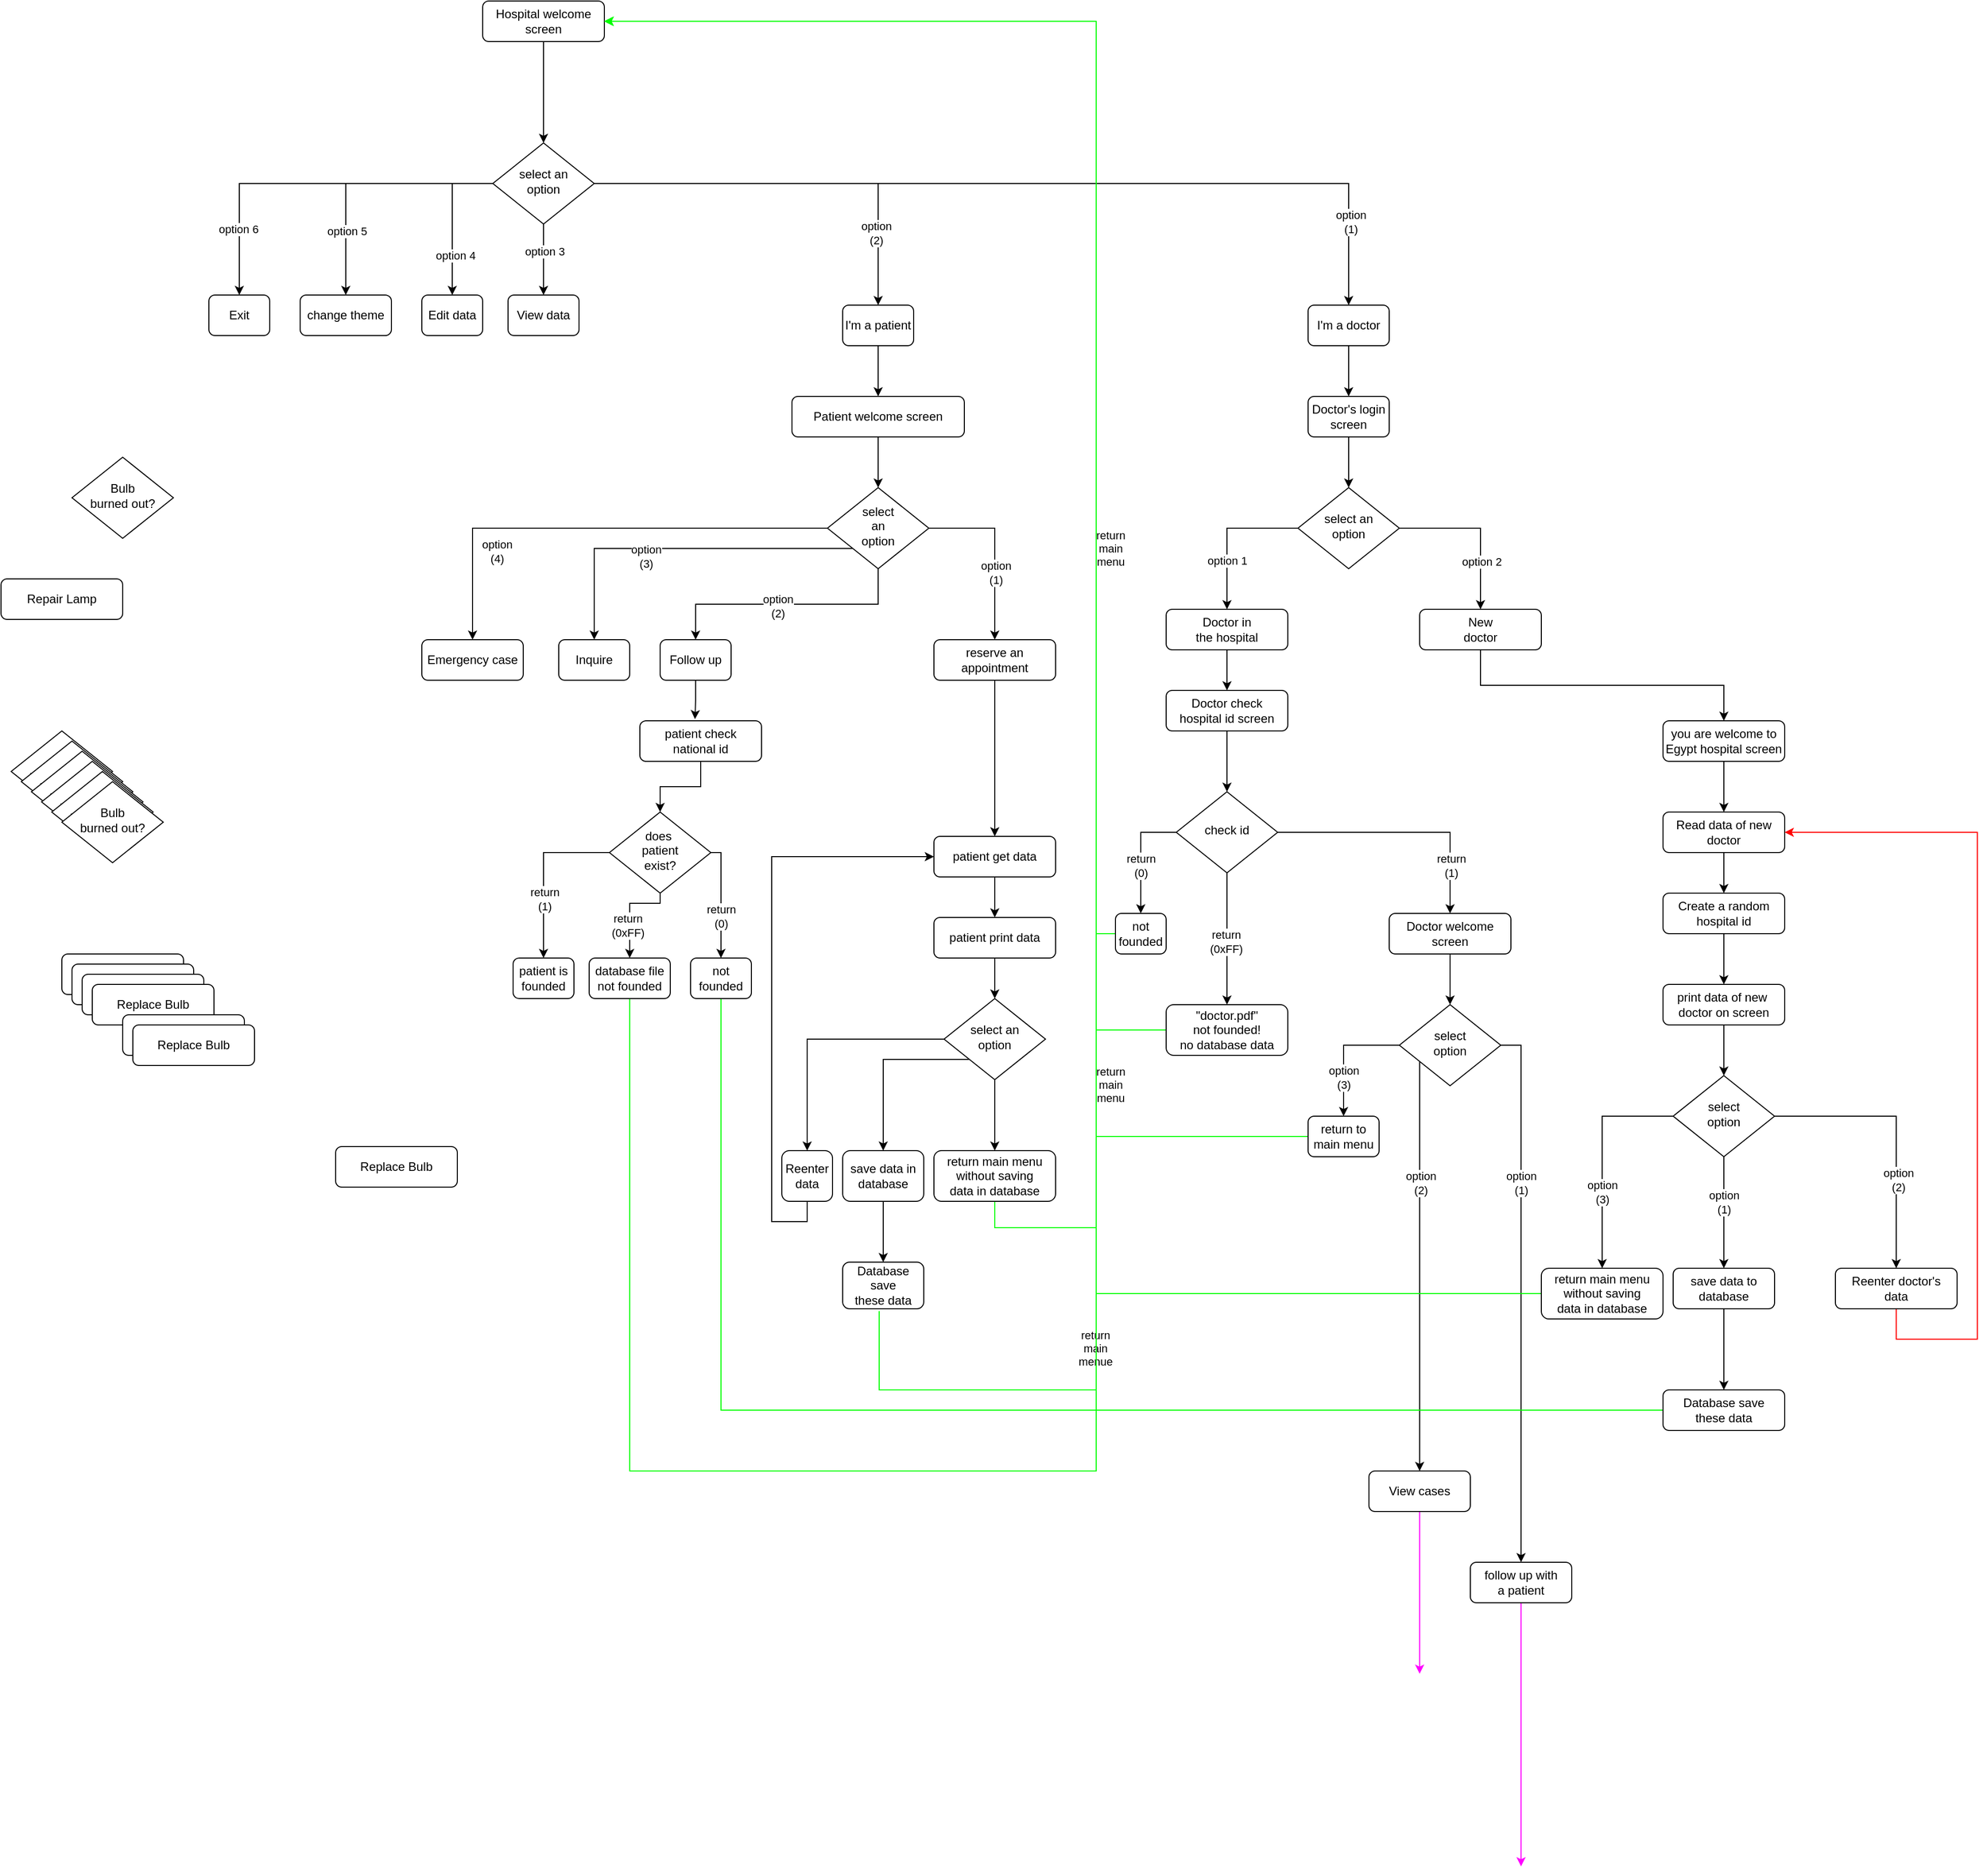 <mxfile version="17.5.0" type="github">
  <diagram id="C5RBs43oDa-KdzZeNtuy" name="Page-1">
    <mxGraphModel dx="599" dy="243" grid="1" gridSize="10" guides="1" tooltips="1" connect="1" arrows="1" fold="1" page="1" pageScale="1" pageWidth="3300" pageHeight="4681" math="0" shadow="0">
      <root>
        <mxCell id="WIyWlLk6GJQsqaUBKTNV-0" />
        <mxCell id="WIyWlLk6GJQsqaUBKTNV-1" parent="WIyWlLk6GJQsqaUBKTNV-0" />
        <mxCell id="5x_PXLmR1SFnj3-6MH_V-0" value="" style="edgeStyle=orthogonalEdgeStyle;rounded=0;orthogonalLoop=1;jettySize=auto;html=1;" parent="WIyWlLk6GJQsqaUBKTNV-1" source="WIyWlLk6GJQsqaUBKTNV-3" target="WIyWlLk6GJQsqaUBKTNV-6" edge="1">
          <mxGeometry relative="1" as="geometry" />
        </mxCell>
        <mxCell id="WIyWlLk6GJQsqaUBKTNV-3" value="Hospital welcome screen" style="rounded=1;whiteSpace=wrap;html=1;fontSize=12;glass=0;strokeWidth=1;shadow=0;" parent="WIyWlLk6GJQsqaUBKTNV-1" vertex="1">
          <mxGeometry x="1475" y="290" width="120" height="40" as="geometry" />
        </mxCell>
        <mxCell id="5x_PXLmR1SFnj3-6MH_V-7" style="edgeStyle=orthogonalEdgeStyle;rounded=0;orthogonalLoop=1;jettySize=auto;html=1;entryX=0.5;entryY=0;entryDx=0;entryDy=0;" parent="WIyWlLk6GJQsqaUBKTNV-1" source="WIyWlLk6GJQsqaUBKTNV-6" target="WIyWlLk6GJQsqaUBKTNV-7" edge="1">
          <mxGeometry relative="1" as="geometry" />
        </mxCell>
        <mxCell id="5x_PXLmR1SFnj3-6MH_V-14" value="option 6" style="edgeLabel;html=1;align=center;verticalAlign=middle;resizable=0;points=[];" parent="5x_PXLmR1SFnj3-6MH_V-7" vertex="1" connectable="0">
          <mxGeometry x="0.636" y="-1" relative="1" as="geometry">
            <mxPoint as="offset" />
          </mxGeometry>
        </mxCell>
        <mxCell id="5x_PXLmR1SFnj3-6MH_V-8" style="edgeStyle=orthogonalEdgeStyle;rounded=0;orthogonalLoop=1;jettySize=auto;html=1;entryX=0.5;entryY=0;entryDx=0;entryDy=0;" parent="WIyWlLk6GJQsqaUBKTNV-1" source="WIyWlLk6GJQsqaUBKTNV-6" target="5x_PXLmR1SFnj3-6MH_V-4" edge="1">
          <mxGeometry relative="1" as="geometry" />
        </mxCell>
        <mxCell id="5x_PXLmR1SFnj3-6MH_V-15" value="option 5" style="edgeLabel;html=1;align=center;verticalAlign=middle;resizable=0;points=[];" parent="5x_PXLmR1SFnj3-6MH_V-8" vertex="1" connectable="0">
          <mxGeometry x="0.507" y="1" relative="1" as="geometry">
            <mxPoint as="offset" />
          </mxGeometry>
        </mxCell>
        <mxCell id="5x_PXLmR1SFnj3-6MH_V-9" style="edgeStyle=orthogonalEdgeStyle;rounded=0;orthogonalLoop=1;jettySize=auto;html=1;entryX=0.5;entryY=0;entryDx=0;entryDy=0;" parent="WIyWlLk6GJQsqaUBKTNV-1" source="WIyWlLk6GJQsqaUBKTNV-6" target="5x_PXLmR1SFnj3-6MH_V-3" edge="1">
          <mxGeometry relative="1" as="geometry" />
        </mxCell>
        <mxCell id="5x_PXLmR1SFnj3-6MH_V-16" value="option 4" style="edgeLabel;html=1;align=center;verticalAlign=middle;resizable=0;points=[];" parent="5x_PXLmR1SFnj3-6MH_V-9" vertex="1" connectable="0">
          <mxGeometry x="0.238" y="2" relative="1" as="geometry">
            <mxPoint x="1" y="18" as="offset" />
          </mxGeometry>
        </mxCell>
        <mxCell id="5x_PXLmR1SFnj3-6MH_V-10" style="edgeStyle=orthogonalEdgeStyle;rounded=0;orthogonalLoop=1;jettySize=auto;html=1;exitX=0.5;exitY=1;exitDx=0;exitDy=0;entryX=0.5;entryY=0;entryDx=0;entryDy=0;" parent="WIyWlLk6GJQsqaUBKTNV-1" source="WIyWlLk6GJQsqaUBKTNV-6" target="5x_PXLmR1SFnj3-6MH_V-2" edge="1">
          <mxGeometry relative="1" as="geometry" />
        </mxCell>
        <mxCell id="5x_PXLmR1SFnj3-6MH_V-17" value="option 3" style="edgeLabel;html=1;align=center;verticalAlign=middle;resizable=0;points=[];" parent="5x_PXLmR1SFnj3-6MH_V-10" vertex="1" connectable="0">
          <mxGeometry x="-0.25" y="1" relative="1" as="geometry">
            <mxPoint as="offset" />
          </mxGeometry>
        </mxCell>
        <mxCell id="5x_PXLmR1SFnj3-6MH_V-12" style="edgeStyle=orthogonalEdgeStyle;rounded=0;orthogonalLoop=1;jettySize=auto;html=1;entryX=0.5;entryY=0;entryDx=0;entryDy=0;" parent="WIyWlLk6GJQsqaUBKTNV-1" source="WIyWlLk6GJQsqaUBKTNV-6" target="5x_PXLmR1SFnj3-6MH_V-5" edge="1">
          <mxGeometry relative="1" as="geometry" />
        </mxCell>
        <mxCell id="eSINr0gxQ6lownB0gtz3-138" value="option&lt;br&gt;(1)" style="edgeLabel;html=1;align=center;verticalAlign=middle;resizable=0;points=[];" parent="5x_PXLmR1SFnj3-6MH_V-12" vertex="1" connectable="0">
          <mxGeometry x="0.813" y="2" relative="1" as="geometry">
            <mxPoint y="-1" as="offset" />
          </mxGeometry>
        </mxCell>
        <mxCell id="eSINr0gxQ6lownB0gtz3-144" style="edgeStyle=orthogonalEdgeStyle;rounded=0;orthogonalLoop=1;jettySize=auto;html=1;entryX=0.5;entryY=0;entryDx=0;entryDy=0;strokeColor=#000000;" parent="WIyWlLk6GJQsqaUBKTNV-1" source="WIyWlLk6GJQsqaUBKTNV-6" target="5x_PXLmR1SFnj3-6MH_V-1" edge="1">
          <mxGeometry relative="1" as="geometry" />
        </mxCell>
        <mxCell id="eSINr0gxQ6lownB0gtz3-145" value="option&lt;br&gt;(2)" style="edgeLabel;html=1;align=center;verticalAlign=middle;resizable=0;points=[];" parent="eSINr0gxQ6lownB0gtz3-144" vertex="1" connectable="0">
          <mxGeometry x="0.644" y="-2" relative="1" as="geometry">
            <mxPoint as="offset" />
          </mxGeometry>
        </mxCell>
        <mxCell id="WIyWlLk6GJQsqaUBKTNV-6" value="select an&lt;br&gt;option" style="rhombus;whiteSpace=wrap;html=1;shadow=0;fontFamily=Helvetica;fontSize=12;align=center;strokeWidth=1;spacing=6;spacingTop=-4;" parent="WIyWlLk6GJQsqaUBKTNV-1" vertex="1">
          <mxGeometry x="1485" y="430" width="100" height="80" as="geometry" />
        </mxCell>
        <mxCell id="WIyWlLk6GJQsqaUBKTNV-7" value="Exit" style="rounded=1;whiteSpace=wrap;html=1;fontSize=12;glass=0;strokeWidth=1;shadow=0;" parent="WIyWlLk6GJQsqaUBKTNV-1" vertex="1">
          <mxGeometry x="1205" y="580" width="60" height="40" as="geometry" />
        </mxCell>
        <mxCell id="WIyWlLk6GJQsqaUBKTNV-10" value="Bulb&lt;br&gt;burned out?" style="rhombus;whiteSpace=wrap;html=1;shadow=0;fontFamily=Helvetica;fontSize=12;align=center;strokeWidth=1;spacing=6;spacingTop=-4;" parent="WIyWlLk6GJQsqaUBKTNV-1" vertex="1">
          <mxGeometry x="1070" y="740" width="100" height="80" as="geometry" />
        </mxCell>
        <mxCell id="WIyWlLk6GJQsqaUBKTNV-11" value="Repair Lamp" style="rounded=1;whiteSpace=wrap;html=1;fontSize=12;glass=0;strokeWidth=1;shadow=0;" parent="WIyWlLk6GJQsqaUBKTNV-1" vertex="1">
          <mxGeometry x="1000" y="860" width="120" height="40" as="geometry" />
        </mxCell>
        <mxCell id="WIyWlLk6GJQsqaUBKTNV-12" value="Replace Bulb" style="rounded=1;whiteSpace=wrap;html=1;fontSize=12;glass=0;strokeWidth=1;shadow=0;" parent="WIyWlLk6GJQsqaUBKTNV-1" vertex="1">
          <mxGeometry x="1060" y="1230" width="120" height="40" as="geometry" />
        </mxCell>
        <mxCell id="eSINr0gxQ6lownB0gtz3-148" style="edgeStyle=orthogonalEdgeStyle;rounded=0;orthogonalLoop=1;jettySize=auto;html=1;entryX=0.5;entryY=0;entryDx=0;entryDy=0;strokeColor=#000000;" parent="WIyWlLk6GJQsqaUBKTNV-1" source="5x_PXLmR1SFnj3-6MH_V-1" target="5x_PXLmR1SFnj3-6MH_V-45" edge="1">
          <mxGeometry relative="1" as="geometry" />
        </mxCell>
        <mxCell id="5x_PXLmR1SFnj3-6MH_V-1" value="I&#39;m a patient" style="rounded=1;whiteSpace=wrap;html=1;fontSize=12;glass=0;strokeWidth=1;shadow=0;" parent="WIyWlLk6GJQsqaUBKTNV-1" vertex="1">
          <mxGeometry x="1830" y="590" width="70" height="40" as="geometry" />
        </mxCell>
        <mxCell id="5x_PXLmR1SFnj3-6MH_V-2" value="View data" style="rounded=1;whiteSpace=wrap;html=1;fontSize=12;glass=0;strokeWidth=1;shadow=0;" parent="WIyWlLk6GJQsqaUBKTNV-1" vertex="1">
          <mxGeometry x="1500" y="580" width="70" height="40" as="geometry" />
        </mxCell>
        <mxCell id="5x_PXLmR1SFnj3-6MH_V-3" value="Edit data" style="rounded=1;whiteSpace=wrap;html=1;fontSize=12;glass=0;strokeWidth=1;shadow=0;" parent="WIyWlLk6GJQsqaUBKTNV-1" vertex="1">
          <mxGeometry x="1415" y="580" width="60" height="40" as="geometry" />
        </mxCell>
        <mxCell id="5x_PXLmR1SFnj3-6MH_V-4" value="change theme" style="rounded=1;whiteSpace=wrap;html=1;fontSize=12;glass=0;strokeWidth=1;shadow=0;" parent="WIyWlLk6GJQsqaUBKTNV-1" vertex="1">
          <mxGeometry x="1295" y="580" width="90" height="40" as="geometry" />
        </mxCell>
        <mxCell id="5x_PXLmR1SFnj3-6MH_V-26" value="" style="edgeStyle=orthogonalEdgeStyle;rounded=0;orthogonalLoop=1;jettySize=auto;html=1;" parent="WIyWlLk6GJQsqaUBKTNV-1" source="5x_PXLmR1SFnj3-6MH_V-5" target="5x_PXLmR1SFnj3-6MH_V-25" edge="1">
          <mxGeometry relative="1" as="geometry" />
        </mxCell>
        <mxCell id="5x_PXLmR1SFnj3-6MH_V-5" value="I&#39;m a doctor" style="rounded=1;whiteSpace=wrap;html=1;fontSize=12;glass=0;strokeWidth=1;shadow=0;" parent="WIyWlLk6GJQsqaUBKTNV-1" vertex="1">
          <mxGeometry x="2289" y="590" width="80" height="40" as="geometry" />
        </mxCell>
        <mxCell id="eSINr0gxQ6lownB0gtz3-160" style="edgeStyle=orthogonalEdgeStyle;rounded=0;orthogonalLoop=1;jettySize=auto;html=1;entryX=0.5;entryY=0;entryDx=0;entryDy=0;strokeColor=#000000;" parent="WIyWlLk6GJQsqaUBKTNV-1" source="5x_PXLmR1SFnj3-6MH_V-22" target="5x_PXLmR1SFnj3-6MH_V-81" edge="1">
          <mxGeometry relative="1" as="geometry" />
        </mxCell>
        <mxCell id="5x_PXLmR1SFnj3-6MH_V-22" value="patient print data" style="rounded=1;whiteSpace=wrap;html=1;fontSize=12;glass=0;strokeWidth=1;shadow=0;" parent="WIyWlLk6GJQsqaUBKTNV-1" vertex="1">
          <mxGeometry x="1920" y="1194" width="120" height="40" as="geometry" />
        </mxCell>
        <mxCell id="5x_PXLmR1SFnj3-6MH_V-38" value="" style="edgeStyle=orthogonalEdgeStyle;rounded=0;orthogonalLoop=1;jettySize=auto;html=1;" parent="WIyWlLk6GJQsqaUBKTNV-1" source="5x_PXLmR1SFnj3-6MH_V-23" target="5x_PXLmR1SFnj3-6MH_V-37" edge="1">
          <mxGeometry relative="1" as="geometry" />
        </mxCell>
        <mxCell id="5x_PXLmR1SFnj3-6MH_V-23" value="Doctor in&lt;br&gt;the hospital" style="rounded=1;whiteSpace=wrap;html=1;fontSize=12;glass=0;strokeWidth=1;shadow=0;" parent="WIyWlLk6GJQsqaUBKTNV-1" vertex="1">
          <mxGeometry x="2149" y="890" width="120" height="40" as="geometry" />
        </mxCell>
        <mxCell id="eSINr0gxQ6lownB0gtz3-1" style="edgeStyle=orthogonalEdgeStyle;rounded=0;orthogonalLoop=1;jettySize=auto;html=1;strokeColor=#000000;exitX=0.5;exitY=1;exitDx=0;exitDy=0;" parent="WIyWlLk6GJQsqaUBKTNV-1" source="5x_PXLmR1SFnj3-6MH_V-24" target="5x_PXLmR1SFnj3-6MH_V-47" edge="1">
          <mxGeometry relative="1" as="geometry" />
        </mxCell>
        <mxCell id="5x_PXLmR1SFnj3-6MH_V-24" value="New&lt;br&gt;doctor" style="rounded=1;whiteSpace=wrap;html=1;fontSize=12;glass=0;strokeWidth=1;shadow=0;" parent="WIyWlLk6GJQsqaUBKTNV-1" vertex="1">
          <mxGeometry x="2399" y="890" width="120" height="40" as="geometry" />
        </mxCell>
        <mxCell id="5x_PXLmR1SFnj3-6MH_V-32" style="edgeStyle=orthogonalEdgeStyle;rounded=0;orthogonalLoop=1;jettySize=auto;html=1;entryX=0.5;entryY=0;entryDx=0;entryDy=0;" parent="WIyWlLk6GJQsqaUBKTNV-1" source="5x_PXLmR1SFnj3-6MH_V-25" target="5x_PXLmR1SFnj3-6MH_V-27" edge="1">
          <mxGeometry relative="1" as="geometry" />
        </mxCell>
        <mxCell id="5x_PXLmR1SFnj3-6MH_V-25" value="Doctor&#39;s login&lt;br&gt;screen" style="rounded=1;whiteSpace=wrap;html=1;fontSize=12;glass=0;strokeWidth=1;shadow=0;" parent="WIyWlLk6GJQsqaUBKTNV-1" vertex="1">
          <mxGeometry x="2289" y="680" width="80" height="40" as="geometry" />
        </mxCell>
        <mxCell id="5x_PXLmR1SFnj3-6MH_V-33" style="edgeStyle=orthogonalEdgeStyle;rounded=0;orthogonalLoop=1;jettySize=auto;html=1;entryX=0.5;entryY=0;entryDx=0;entryDy=0;" parent="WIyWlLk6GJQsqaUBKTNV-1" source="5x_PXLmR1SFnj3-6MH_V-27" target="5x_PXLmR1SFnj3-6MH_V-24" edge="1">
          <mxGeometry relative="1" as="geometry">
            <mxPoint x="2399" y="890" as="targetPoint" />
          </mxGeometry>
        </mxCell>
        <mxCell id="5x_PXLmR1SFnj3-6MH_V-36" value="option 2" style="edgeLabel;html=1;align=center;verticalAlign=middle;resizable=0;points=[];" parent="5x_PXLmR1SFnj3-6MH_V-33" vertex="1" connectable="0">
          <mxGeometry x="0.15" y="1" relative="1" as="geometry">
            <mxPoint y="21" as="offset" />
          </mxGeometry>
        </mxCell>
        <mxCell id="5x_PXLmR1SFnj3-6MH_V-34" style="edgeStyle=orthogonalEdgeStyle;rounded=0;orthogonalLoop=1;jettySize=auto;html=1;entryX=0.5;entryY=0;entryDx=0;entryDy=0;" parent="WIyWlLk6GJQsqaUBKTNV-1" source="5x_PXLmR1SFnj3-6MH_V-27" target="5x_PXLmR1SFnj3-6MH_V-23" edge="1">
          <mxGeometry relative="1" as="geometry" />
        </mxCell>
        <mxCell id="5x_PXLmR1SFnj3-6MH_V-35" value="option 1" style="edgeLabel;html=1;align=center;verticalAlign=middle;resizable=0;points=[];" parent="5x_PXLmR1SFnj3-6MH_V-34" vertex="1" connectable="0">
          <mxGeometry x="0.2" relative="1" as="geometry">
            <mxPoint y="12" as="offset" />
          </mxGeometry>
        </mxCell>
        <mxCell id="5x_PXLmR1SFnj3-6MH_V-27" value="select an&lt;br&gt;option" style="rhombus;whiteSpace=wrap;html=1;shadow=0;fontFamily=Helvetica;fontSize=12;align=center;strokeWidth=1;spacing=6;spacingTop=-4;" parent="WIyWlLk6GJQsqaUBKTNV-1" vertex="1">
          <mxGeometry x="2279" y="770" width="100" height="80" as="geometry" />
        </mxCell>
        <mxCell id="5x_PXLmR1SFnj3-6MH_V-53" value="" style="edgeStyle=orthogonalEdgeStyle;rounded=0;orthogonalLoop=1;jettySize=auto;html=1;" parent="WIyWlLk6GJQsqaUBKTNV-1" source="5x_PXLmR1SFnj3-6MH_V-37" target="5x_PXLmR1SFnj3-6MH_V-39" edge="1">
          <mxGeometry relative="1" as="geometry" />
        </mxCell>
        <mxCell id="5x_PXLmR1SFnj3-6MH_V-37" value="Doctor check&lt;br&gt;hospital id screen" style="rounded=1;whiteSpace=wrap;html=1;fontSize=12;glass=0;strokeWidth=1;shadow=0;" parent="WIyWlLk6GJQsqaUBKTNV-1" vertex="1">
          <mxGeometry x="2149" y="970" width="120" height="40" as="geometry" />
        </mxCell>
        <mxCell id="5x_PXLmR1SFnj3-6MH_V-54" style="edgeStyle=orthogonalEdgeStyle;rounded=0;orthogonalLoop=1;jettySize=auto;html=1;entryX=0.5;entryY=0;entryDx=0;entryDy=0;" parent="WIyWlLk6GJQsqaUBKTNV-1" source="5x_PXLmR1SFnj3-6MH_V-39" target="5x_PXLmR1SFnj3-6MH_V-50" edge="1">
          <mxGeometry relative="1" as="geometry" />
        </mxCell>
        <mxCell id="5x_PXLmR1SFnj3-6MH_V-61" value="return&lt;br&gt;(0)" style="edgeLabel;html=1;align=center;verticalAlign=middle;resizable=0;points=[];" parent="5x_PXLmR1SFnj3-6MH_V-54" vertex="1" connectable="0">
          <mxGeometry x="0.106" relative="1" as="geometry">
            <mxPoint y="4" as="offset" />
          </mxGeometry>
        </mxCell>
        <mxCell id="5x_PXLmR1SFnj3-6MH_V-77" style="edgeStyle=orthogonalEdgeStyle;rounded=0;orthogonalLoop=1;jettySize=auto;html=1;entryX=0.5;entryY=0;entryDx=0;entryDy=0;strokeColor=#000000;fillColor=#FF0000;" parent="WIyWlLk6GJQsqaUBKTNV-1" source="5x_PXLmR1SFnj3-6MH_V-39" target="5x_PXLmR1SFnj3-6MH_V-52" edge="1">
          <mxGeometry relative="1" as="geometry" />
        </mxCell>
        <mxCell id="5x_PXLmR1SFnj3-6MH_V-78" value="return&lt;br&gt;(0xFF)" style="edgeLabel;html=1;align=center;verticalAlign=middle;resizable=0;points=[];" parent="5x_PXLmR1SFnj3-6MH_V-77" vertex="1" connectable="0">
          <mxGeometry x="0.333" y="-1" relative="1" as="geometry">
            <mxPoint y="-19" as="offset" />
          </mxGeometry>
        </mxCell>
        <mxCell id="5x_PXLmR1SFnj3-6MH_V-79" style="edgeStyle=orthogonalEdgeStyle;rounded=0;orthogonalLoop=1;jettySize=auto;html=1;entryX=0.5;entryY=0;entryDx=0;entryDy=0;strokeColor=#000000;fillColor=#FF0000;" parent="WIyWlLk6GJQsqaUBKTNV-1" source="5x_PXLmR1SFnj3-6MH_V-39" target="5x_PXLmR1SFnj3-6MH_V-49" edge="1">
          <mxGeometry relative="1" as="geometry" />
        </mxCell>
        <mxCell id="eSINr0gxQ6lownB0gtz3-137" value="return&lt;br&gt;(1)" style="edgeLabel;html=1;align=center;verticalAlign=middle;resizable=0;points=[];" parent="5x_PXLmR1SFnj3-6MH_V-79" vertex="1" connectable="0">
          <mxGeometry x="0.565" y="1" relative="1" as="geometry">
            <mxPoint y="7" as="offset" />
          </mxGeometry>
        </mxCell>
        <mxCell id="5x_PXLmR1SFnj3-6MH_V-39" value="check id" style="rhombus;whiteSpace=wrap;html=1;shadow=0;fontFamily=Helvetica;fontSize=12;align=center;strokeWidth=1;spacing=6;spacingTop=-4;" parent="WIyWlLk6GJQsqaUBKTNV-1" vertex="1">
          <mxGeometry x="2159" y="1070" width="100" height="80" as="geometry" />
        </mxCell>
        <mxCell id="eSINr0gxQ6lownB0gtz3-159" style="edgeStyle=orthogonalEdgeStyle;rounded=0;orthogonalLoop=1;jettySize=auto;html=1;entryX=0.5;entryY=0;entryDx=0;entryDy=0;strokeColor=#000000;" parent="WIyWlLk6GJQsqaUBKTNV-1" source="5x_PXLmR1SFnj3-6MH_V-40" target="5x_PXLmR1SFnj3-6MH_V-22" edge="1">
          <mxGeometry relative="1" as="geometry" />
        </mxCell>
        <mxCell id="5x_PXLmR1SFnj3-6MH_V-40" value="patient get data" style="rounded=1;whiteSpace=wrap;html=1;fontSize=12;glass=0;strokeWidth=1;shadow=0;" parent="WIyWlLk6GJQsqaUBKTNV-1" vertex="1">
          <mxGeometry x="1920" y="1114" width="120" height="40" as="geometry" />
        </mxCell>
        <mxCell id="5x_PXLmR1SFnj3-6MH_V-41" value="Emergency case" style="rounded=1;whiteSpace=wrap;html=1;fontSize=12;glass=0;strokeWidth=1;shadow=0;" parent="WIyWlLk6GJQsqaUBKTNV-1" vertex="1">
          <mxGeometry x="1415" y="920" width="100" height="40" as="geometry" />
        </mxCell>
        <mxCell id="5x_PXLmR1SFnj3-6MH_V-42" value="Inquire" style="rounded=1;whiteSpace=wrap;html=1;fontSize=12;glass=0;strokeWidth=1;shadow=0;" parent="WIyWlLk6GJQsqaUBKTNV-1" vertex="1">
          <mxGeometry x="1550" y="920" width="70" height="40" as="geometry" />
        </mxCell>
        <mxCell id="Wwqe-B2taGEuwaF86hEX-6" style="edgeStyle=orthogonalEdgeStyle;rounded=0;orthogonalLoop=1;jettySize=auto;html=1;entryX=0.453;entryY=-0.04;entryDx=0;entryDy=0;entryPerimeter=0;strokeColor=#000000;" edge="1" parent="WIyWlLk6GJQsqaUBKTNV-1" source="5x_PXLmR1SFnj3-6MH_V-43" target="eSINr0gxQ6lownB0gtz3-171">
          <mxGeometry relative="1" as="geometry" />
        </mxCell>
        <mxCell id="5x_PXLmR1SFnj3-6MH_V-43" value="Follow up" style="rounded=1;whiteSpace=wrap;html=1;fontSize=12;glass=0;strokeWidth=1;shadow=0;" parent="WIyWlLk6GJQsqaUBKTNV-1" vertex="1">
          <mxGeometry x="1650" y="920" width="70" height="40" as="geometry" />
        </mxCell>
        <mxCell id="eSINr0gxQ6lownB0gtz3-158" style="edgeStyle=orthogonalEdgeStyle;rounded=0;orthogonalLoop=1;jettySize=auto;html=1;entryX=0.5;entryY=0;entryDx=0;entryDy=0;strokeColor=#000000;" parent="WIyWlLk6GJQsqaUBKTNV-1" source="5x_PXLmR1SFnj3-6MH_V-44" target="5x_PXLmR1SFnj3-6MH_V-40" edge="1">
          <mxGeometry relative="1" as="geometry" />
        </mxCell>
        <mxCell id="5x_PXLmR1SFnj3-6MH_V-44" value="reserve an appointment" style="rounded=1;whiteSpace=wrap;html=1;fontSize=12;glass=0;strokeWidth=1;shadow=0;" parent="WIyWlLk6GJQsqaUBKTNV-1" vertex="1">
          <mxGeometry x="1920" y="920" width="120" height="40" as="geometry" />
        </mxCell>
        <mxCell id="eSINr0gxQ6lownB0gtz3-149" style="edgeStyle=orthogonalEdgeStyle;rounded=0;orthogonalLoop=1;jettySize=auto;html=1;entryX=0.5;entryY=0;entryDx=0;entryDy=0;strokeColor=#000000;" parent="WIyWlLk6GJQsqaUBKTNV-1" source="5x_PXLmR1SFnj3-6MH_V-45" target="5x_PXLmR1SFnj3-6MH_V-82" edge="1">
          <mxGeometry relative="1" as="geometry" />
        </mxCell>
        <mxCell id="5x_PXLmR1SFnj3-6MH_V-45" value="Patient welcome screen" style="rounded=1;whiteSpace=wrap;html=1;fontSize=12;glass=0;strokeWidth=1;shadow=0;" parent="WIyWlLk6GJQsqaUBKTNV-1" vertex="1">
          <mxGeometry x="1780" y="680" width="170" height="40" as="geometry" />
        </mxCell>
        <mxCell id="eSINr0gxQ6lownB0gtz3-9" style="edgeStyle=orthogonalEdgeStyle;rounded=0;orthogonalLoop=1;jettySize=auto;html=1;entryX=0.5;entryY=0;entryDx=0;entryDy=0;strokeColor=#000000;" parent="WIyWlLk6GJQsqaUBKTNV-1" source="5x_PXLmR1SFnj3-6MH_V-46" target="eSINr0gxQ6lownB0gtz3-6" edge="1">
          <mxGeometry relative="1" as="geometry" />
        </mxCell>
        <mxCell id="5x_PXLmR1SFnj3-6MH_V-46" value="Read data of new&lt;br&gt;doctor" style="rounded=1;whiteSpace=wrap;html=1;fontSize=12;glass=0;strokeWidth=1;shadow=0;" parent="WIyWlLk6GJQsqaUBKTNV-1" vertex="1">
          <mxGeometry x="2639" y="1090" width="120" height="40" as="geometry" />
        </mxCell>
        <mxCell id="eSINr0gxQ6lownB0gtz3-8" style="edgeStyle=orthogonalEdgeStyle;rounded=0;orthogonalLoop=1;jettySize=auto;html=1;entryX=0.5;entryY=0;entryDx=0;entryDy=0;strokeColor=#000000;" parent="WIyWlLk6GJQsqaUBKTNV-1" source="5x_PXLmR1SFnj3-6MH_V-47" target="5x_PXLmR1SFnj3-6MH_V-46" edge="1">
          <mxGeometry relative="1" as="geometry" />
        </mxCell>
        <mxCell id="5x_PXLmR1SFnj3-6MH_V-47" value="you are welcome to&lt;br&gt;Egypt hospital screen" style="rounded=1;whiteSpace=wrap;html=1;fontSize=12;glass=0;strokeWidth=1;shadow=0;" parent="WIyWlLk6GJQsqaUBKTNV-1" vertex="1">
          <mxGeometry x="2639" y="1000" width="120" height="40" as="geometry" />
        </mxCell>
        <mxCell id="eSINr0gxQ6lownB0gtz3-35" style="edgeStyle=orthogonalEdgeStyle;rounded=0;orthogonalLoop=1;jettySize=auto;html=1;strokeColor=#FF00FF;" parent="WIyWlLk6GJQsqaUBKTNV-1" source="5x_PXLmR1SFnj3-6MH_V-48" edge="1">
          <mxGeometry relative="1" as="geometry">
            <mxPoint x="2399" y="1940" as="targetPoint" />
          </mxGeometry>
        </mxCell>
        <mxCell id="5x_PXLmR1SFnj3-6MH_V-48" value="View cases" style="rounded=1;whiteSpace=wrap;html=1;fontSize=12;glass=0;strokeWidth=1;shadow=0;" parent="WIyWlLk6GJQsqaUBKTNV-1" vertex="1">
          <mxGeometry x="2349" y="1740" width="100" height="40" as="geometry" />
        </mxCell>
        <mxCell id="5x_PXLmR1SFnj3-6MH_V-84" style="edgeStyle=orthogonalEdgeStyle;rounded=0;orthogonalLoop=1;jettySize=auto;html=1;entryX=0.5;entryY=0;entryDx=0;entryDy=0;strokeColor=#000000;fillColor=#FF0000;" parent="WIyWlLk6GJQsqaUBKTNV-1" source="5x_PXLmR1SFnj3-6MH_V-49" target="5x_PXLmR1SFnj3-6MH_V-83" edge="1">
          <mxGeometry relative="1" as="geometry" />
        </mxCell>
        <mxCell id="5x_PXLmR1SFnj3-6MH_V-49" value="Doctor welcome&lt;br&gt;screen" style="rounded=1;whiteSpace=wrap;html=1;fontSize=12;glass=0;strokeWidth=1;shadow=0;" parent="WIyWlLk6GJQsqaUBKTNV-1" vertex="1">
          <mxGeometry x="2369" y="1190" width="120" height="40" as="geometry" />
        </mxCell>
        <mxCell id="eSINr0gxQ6lownB0gtz3-139" style="edgeStyle=orthogonalEdgeStyle;rounded=0;orthogonalLoop=1;jettySize=auto;html=1;entryX=1;entryY=0.5;entryDx=0;entryDy=0;strokeColor=#00FF00;" parent="WIyWlLk6GJQsqaUBKTNV-1" source="5x_PXLmR1SFnj3-6MH_V-50" target="WIyWlLk6GJQsqaUBKTNV-3" edge="1">
          <mxGeometry relative="1" as="geometry">
            <Array as="points">
              <mxPoint x="2080" y="1210" />
              <mxPoint x="2080" y="310" />
            </Array>
          </mxGeometry>
        </mxCell>
        <mxCell id="5x_PXLmR1SFnj3-6MH_V-50" value="not&lt;br&gt;founded" style="rounded=1;whiteSpace=wrap;html=1;fontSize=12;glass=0;strokeWidth=1;shadow=0;" parent="WIyWlLk6GJQsqaUBKTNV-1" vertex="1">
          <mxGeometry x="2099" y="1190" width="50" height="40" as="geometry" />
        </mxCell>
        <mxCell id="5x_PXLmR1SFnj3-6MH_V-91" style="edgeStyle=orthogonalEdgeStyle;rounded=0;orthogonalLoop=1;jettySize=auto;html=1;strokeColor=#00FF00;fillColor=#FF0000;entryX=1;entryY=0.5;entryDx=0;entryDy=0;" parent="WIyWlLk6GJQsqaUBKTNV-1" source="5x_PXLmR1SFnj3-6MH_V-51" target="WIyWlLk6GJQsqaUBKTNV-3" edge="1">
          <mxGeometry relative="1" as="geometry">
            <mxPoint x="2079" y="1300" as="targetPoint" />
            <Array as="points">
              <mxPoint x="2080" y="1410" />
              <mxPoint x="2080" y="310" />
            </Array>
          </mxGeometry>
        </mxCell>
        <mxCell id="5x_PXLmR1SFnj3-6MH_V-51" value="return to&lt;br&gt;main menu" style="rounded=1;whiteSpace=wrap;html=1;fontSize=12;glass=0;strokeWidth=1;shadow=0;" parent="WIyWlLk6GJQsqaUBKTNV-1" vertex="1">
          <mxGeometry x="2289" y="1390" width="70" height="40" as="geometry" />
        </mxCell>
        <mxCell id="5x_PXLmR1SFnj3-6MH_V-90" style="edgeStyle=orthogonalEdgeStyle;rounded=0;orthogonalLoop=1;jettySize=auto;html=1;strokeColor=#00FF00;fillColor=#FF0000;entryX=1;entryY=0.5;entryDx=0;entryDy=0;" parent="WIyWlLk6GJQsqaUBKTNV-1" source="5x_PXLmR1SFnj3-6MH_V-52" target="WIyWlLk6GJQsqaUBKTNV-3" edge="1">
          <mxGeometry relative="1" as="geometry">
            <mxPoint x="2079" y="1249.167" as="targetPoint" />
            <Array as="points">
              <mxPoint x="2080" y="1305" />
              <mxPoint x="2080" y="310" />
            </Array>
          </mxGeometry>
        </mxCell>
        <mxCell id="5x_PXLmR1SFnj3-6MH_V-52" value="&quot;doctor.pdf&quot;&lt;br&gt;not founded!&lt;br&gt;no database data" style="rounded=1;whiteSpace=wrap;html=1;fontSize=12;glass=0;strokeWidth=1;shadow=0;" parent="WIyWlLk6GJQsqaUBKTNV-1" vertex="1">
          <mxGeometry x="2149" y="1280" width="120" height="50" as="geometry" />
        </mxCell>
        <mxCell id="5x_PXLmR1SFnj3-6MH_V-80" value="Bulb&lt;br&gt;burned out?" style="rhombus;whiteSpace=wrap;html=1;shadow=0;fontFamily=Helvetica;fontSize=12;align=center;strokeWidth=1;spacing=6;spacingTop=-4;" parent="WIyWlLk6GJQsqaUBKTNV-1" vertex="1">
          <mxGeometry x="1010" y="1010" width="100" height="80" as="geometry" />
        </mxCell>
        <mxCell id="eSINr0gxQ6lownB0gtz3-178" style="edgeStyle=orthogonalEdgeStyle;rounded=0;orthogonalLoop=1;jettySize=auto;html=1;entryX=0.5;entryY=0;entryDx=0;entryDy=0;strokeColor=#000000;" parent="WIyWlLk6GJQsqaUBKTNV-1" source="5x_PXLmR1SFnj3-6MH_V-81" target="eSINr0gxQ6lownB0gtz3-177" edge="1">
          <mxGeometry relative="1" as="geometry" />
        </mxCell>
        <mxCell id="eSINr0gxQ6lownB0gtz3-182" style="edgeStyle=orthogonalEdgeStyle;rounded=0;orthogonalLoop=1;jettySize=auto;html=1;exitX=0;exitY=1;exitDx=0;exitDy=0;entryX=0.5;entryY=0;entryDx=0;entryDy=0;strokeColor=#000000;" parent="WIyWlLk6GJQsqaUBKTNV-1" source="5x_PXLmR1SFnj3-6MH_V-81" target="eSINr0gxQ6lownB0gtz3-174" edge="1">
          <mxGeometry relative="1" as="geometry" />
        </mxCell>
        <mxCell id="eSINr0gxQ6lownB0gtz3-183" style="edgeStyle=orthogonalEdgeStyle;rounded=0;orthogonalLoop=1;jettySize=auto;html=1;exitX=0;exitY=0.5;exitDx=0;exitDy=0;entryX=0.5;entryY=0;entryDx=0;entryDy=0;strokeColor=#000000;" parent="WIyWlLk6GJQsqaUBKTNV-1" source="5x_PXLmR1SFnj3-6MH_V-81" target="eSINr0gxQ6lownB0gtz3-175" edge="1">
          <mxGeometry relative="1" as="geometry" />
        </mxCell>
        <mxCell id="5x_PXLmR1SFnj3-6MH_V-81" value="select an&lt;br&gt;option" style="rhombus;whiteSpace=wrap;html=1;shadow=0;fontFamily=Helvetica;fontSize=12;align=center;strokeWidth=1;spacing=6;spacingTop=-4;" parent="WIyWlLk6GJQsqaUBKTNV-1" vertex="1">
          <mxGeometry x="1930" y="1274" width="100" height="80" as="geometry" />
        </mxCell>
        <mxCell id="eSINr0gxQ6lownB0gtz3-150" style="edgeStyle=orthogonalEdgeStyle;rounded=0;orthogonalLoop=1;jettySize=auto;html=1;strokeColor=#000000;exitX=1;exitY=0.5;exitDx=0;exitDy=0;" parent="WIyWlLk6GJQsqaUBKTNV-1" source="5x_PXLmR1SFnj3-6MH_V-82" target="5x_PXLmR1SFnj3-6MH_V-44" edge="1">
          <mxGeometry relative="1" as="geometry" />
        </mxCell>
        <mxCell id="eSINr0gxQ6lownB0gtz3-151" value="option&lt;br&gt;(1)" style="edgeLabel;html=1;align=center;verticalAlign=middle;resizable=0;points=[];" parent="eSINr0gxQ6lownB0gtz3-150" vertex="1" connectable="0">
          <mxGeometry x="0.226" y="1" relative="1" as="geometry">
            <mxPoint y="1" as="offset" />
          </mxGeometry>
        </mxCell>
        <mxCell id="eSINr0gxQ6lownB0gtz3-154" style="edgeStyle=orthogonalEdgeStyle;rounded=0;orthogonalLoop=1;jettySize=auto;html=1;exitX=0;exitY=1;exitDx=0;exitDy=0;entryX=0.5;entryY=0;entryDx=0;entryDy=0;strokeColor=#000000;" parent="WIyWlLk6GJQsqaUBKTNV-1" source="5x_PXLmR1SFnj3-6MH_V-82" target="5x_PXLmR1SFnj3-6MH_V-42" edge="1">
          <mxGeometry relative="1" as="geometry">
            <Array as="points">
              <mxPoint x="1585" y="830" />
            </Array>
          </mxGeometry>
        </mxCell>
        <mxCell id="eSINr0gxQ6lownB0gtz3-155" value="option&lt;br&gt;(3)" style="edgeLabel;html=1;align=center;verticalAlign=middle;resizable=0;points=[];" parent="eSINr0gxQ6lownB0gtz3-154" vertex="1" connectable="0">
          <mxGeometry x="0.185" y="-2" relative="1" as="geometry">
            <mxPoint y="10" as="offset" />
          </mxGeometry>
        </mxCell>
        <mxCell id="eSINr0gxQ6lownB0gtz3-156" style="edgeStyle=orthogonalEdgeStyle;rounded=0;orthogonalLoop=1;jettySize=auto;html=1;entryX=0.5;entryY=0;entryDx=0;entryDy=0;strokeColor=#000000;" parent="WIyWlLk6GJQsqaUBKTNV-1" source="5x_PXLmR1SFnj3-6MH_V-82" target="5x_PXLmR1SFnj3-6MH_V-41" edge="1">
          <mxGeometry relative="1" as="geometry">
            <Array as="points">
              <mxPoint x="1465" y="810" />
            </Array>
          </mxGeometry>
        </mxCell>
        <mxCell id="eSINr0gxQ6lownB0gtz3-157" value="option&lt;br&gt;(4)" style="edgeLabel;html=1;align=center;verticalAlign=middle;resizable=0;points=[];" parent="eSINr0gxQ6lownB0gtz3-156" vertex="1" connectable="0">
          <mxGeometry x="0.407" y="1" relative="1" as="geometry">
            <mxPoint x="-3" y="22" as="offset" />
          </mxGeometry>
        </mxCell>
        <mxCell id="Wwqe-B2taGEuwaF86hEX-4" style="edgeStyle=orthogonalEdgeStyle;rounded=0;orthogonalLoop=1;jettySize=auto;html=1;entryX=0.5;entryY=0;entryDx=0;entryDy=0;strokeColor=#000000;exitX=0.5;exitY=1;exitDx=0;exitDy=0;" edge="1" parent="WIyWlLk6GJQsqaUBKTNV-1" source="5x_PXLmR1SFnj3-6MH_V-82" target="5x_PXLmR1SFnj3-6MH_V-43">
          <mxGeometry relative="1" as="geometry" />
        </mxCell>
        <mxCell id="Wwqe-B2taGEuwaF86hEX-5" value="option&lt;br&gt;(2)" style="edgeLabel;html=1;align=center;verticalAlign=middle;resizable=0;points=[];" vertex="1" connectable="0" parent="Wwqe-B2taGEuwaF86hEX-4">
          <mxGeometry x="0.073" y="2" relative="1" as="geometry">
            <mxPoint as="offset" />
          </mxGeometry>
        </mxCell>
        <mxCell id="5x_PXLmR1SFnj3-6MH_V-82" value="select&lt;br&gt;an&lt;br&gt;option" style="rhombus;whiteSpace=wrap;html=1;shadow=0;fontFamily=Helvetica;fontSize=12;align=center;strokeWidth=1;spacing=6;spacingTop=-4;" parent="WIyWlLk6GJQsqaUBKTNV-1" vertex="1">
          <mxGeometry x="1815" y="770" width="100" height="80" as="geometry" />
        </mxCell>
        <mxCell id="5x_PXLmR1SFnj3-6MH_V-85" style="edgeStyle=orthogonalEdgeStyle;rounded=0;orthogonalLoop=1;jettySize=auto;html=1;strokeColor=#000000;fillColor=#FF0000;" parent="WIyWlLk6GJQsqaUBKTNV-1" source="5x_PXLmR1SFnj3-6MH_V-83" target="5x_PXLmR1SFnj3-6MH_V-51" edge="1">
          <mxGeometry relative="1" as="geometry" />
        </mxCell>
        <mxCell id="5x_PXLmR1SFnj3-6MH_V-92" value="option&lt;br&gt;(3)" style="edgeLabel;html=1;align=center;verticalAlign=middle;resizable=0;points=[];" parent="5x_PXLmR1SFnj3-6MH_V-85" vertex="1" connectable="0">
          <mxGeometry x="0.272" relative="1" as="geometry">
            <mxPoint y="7" as="offset" />
          </mxGeometry>
        </mxCell>
        <mxCell id="5x_PXLmR1SFnj3-6MH_V-93" style="edgeStyle=orthogonalEdgeStyle;rounded=0;orthogonalLoop=1;jettySize=auto;html=1;strokeColor=#000000;fillColor=#FF0000;" parent="WIyWlLk6GJQsqaUBKTNV-1" source="5x_PXLmR1SFnj3-6MH_V-83" target="5x_PXLmR1SFnj3-6MH_V-48" edge="1">
          <mxGeometry relative="1" as="geometry">
            <Array as="points">
              <mxPoint x="2399" y="1400" />
              <mxPoint x="2399" y="1400" />
            </Array>
          </mxGeometry>
        </mxCell>
        <mxCell id="eSINr0gxQ6lownB0gtz3-33" value="option&lt;br&gt;(2)" style="edgeLabel;html=1;align=center;verticalAlign=middle;resizable=0;points=[];" parent="5x_PXLmR1SFnj3-6MH_V-93" vertex="1" connectable="0">
          <mxGeometry x="-0.407" y="1" relative="1" as="geometry">
            <mxPoint as="offset" />
          </mxGeometry>
        </mxCell>
        <mxCell id="eSINr0gxQ6lownB0gtz3-31" style="edgeStyle=orthogonalEdgeStyle;rounded=0;orthogonalLoop=1;jettySize=auto;html=1;entryX=0.5;entryY=0;entryDx=0;entryDy=0;strokeColor=#000000;exitX=1;exitY=0.5;exitDx=0;exitDy=0;" parent="WIyWlLk6GJQsqaUBKTNV-1" source="5x_PXLmR1SFnj3-6MH_V-83" target="eSINr0gxQ6lownB0gtz3-29" edge="1">
          <mxGeometry relative="1" as="geometry" />
        </mxCell>
        <mxCell id="eSINr0gxQ6lownB0gtz3-34" value="option&lt;br&gt;(1)" style="edgeLabel;html=1;align=center;verticalAlign=middle;resizable=0;points=[];" parent="eSINr0gxQ6lownB0gtz3-31" vertex="1" connectable="0">
          <mxGeometry x="-0.412" relative="1" as="geometry">
            <mxPoint as="offset" />
          </mxGeometry>
        </mxCell>
        <mxCell id="5x_PXLmR1SFnj3-6MH_V-83" value="select&lt;br&gt;option" style="rhombus;whiteSpace=wrap;html=1;shadow=0;fontFamily=Helvetica;fontSize=12;align=center;strokeWidth=1;spacing=6;spacingTop=-4;" parent="WIyWlLk6GJQsqaUBKTNV-1" vertex="1">
          <mxGeometry x="2379" y="1280" width="100" height="80" as="geometry" />
        </mxCell>
        <mxCell id="eSINr0gxQ6lownB0gtz3-25" style="edgeStyle=orthogonalEdgeStyle;rounded=0;orthogonalLoop=1;jettySize=auto;html=1;entryX=1;entryY=0.5;entryDx=0;entryDy=0;strokeColor=#FF0000;" parent="WIyWlLk6GJQsqaUBKTNV-1" source="eSINr0gxQ6lownB0gtz3-3" target="5x_PXLmR1SFnj3-6MH_V-46" edge="1">
          <mxGeometry relative="1" as="geometry">
            <Array as="points">
              <mxPoint x="2869" y="1610" />
              <mxPoint x="2949" y="1610" />
              <mxPoint x="2949" y="1110" />
            </Array>
          </mxGeometry>
        </mxCell>
        <mxCell id="eSINr0gxQ6lownB0gtz3-3" value="Reenter doctor&#39;s&lt;br&gt;data" style="rounded=1;whiteSpace=wrap;html=1;fontSize=12;glass=0;strokeWidth=1;shadow=0;" parent="WIyWlLk6GJQsqaUBKTNV-1" vertex="1">
          <mxGeometry x="2809" y="1540" width="120" height="40" as="geometry" />
        </mxCell>
        <mxCell id="eSINr0gxQ6lownB0gtz3-27" style="edgeStyle=orthogonalEdgeStyle;rounded=0;orthogonalLoop=1;jettySize=auto;html=1;entryX=0.5;entryY=0;entryDx=0;entryDy=0;strokeColor=#000000;" parent="WIyWlLk6GJQsqaUBKTNV-1" source="eSINr0gxQ6lownB0gtz3-4" target="eSINr0gxQ6lownB0gtz3-26" edge="1">
          <mxGeometry relative="1" as="geometry" />
        </mxCell>
        <mxCell id="eSINr0gxQ6lownB0gtz3-4" value="save data to&lt;br&gt;database" style="rounded=1;whiteSpace=wrap;html=1;fontSize=12;glass=0;strokeWidth=1;shadow=0;" parent="WIyWlLk6GJQsqaUBKTNV-1" vertex="1">
          <mxGeometry x="2649" y="1540" width="100" height="40" as="geometry" />
        </mxCell>
        <mxCell id="eSINr0gxQ6lownB0gtz3-20" style="edgeStyle=orthogonalEdgeStyle;rounded=0;orthogonalLoop=1;jettySize=auto;html=1;strokeColor=#00FF00;entryX=1;entryY=0.5;entryDx=0;entryDy=0;" parent="WIyWlLk6GJQsqaUBKTNV-1" source="eSINr0gxQ6lownB0gtz3-5" target="WIyWlLk6GJQsqaUBKTNV-3" edge="1">
          <mxGeometry relative="1" as="geometry">
            <mxPoint x="2079" y="1411" as="targetPoint" />
            <Array as="points">
              <mxPoint x="2080" y="1565" />
              <mxPoint x="2080" y="310" />
            </Array>
          </mxGeometry>
        </mxCell>
        <mxCell id="eSINr0gxQ6lownB0gtz3-5" value="return main menu&lt;br&gt;without saving&lt;br&gt;data in database" style="rounded=1;whiteSpace=wrap;html=1;fontSize=12;glass=0;strokeWidth=1;shadow=0;" parent="WIyWlLk6GJQsqaUBKTNV-1" vertex="1">
          <mxGeometry x="2519" y="1540" width="120" height="50" as="geometry" />
        </mxCell>
        <mxCell id="eSINr0gxQ6lownB0gtz3-10" style="edgeStyle=orthogonalEdgeStyle;rounded=0;orthogonalLoop=1;jettySize=auto;html=1;strokeColor=#000000;" parent="WIyWlLk6GJQsqaUBKTNV-1" source="eSINr0gxQ6lownB0gtz3-6" target="eSINr0gxQ6lownB0gtz3-7" edge="1">
          <mxGeometry relative="1" as="geometry" />
        </mxCell>
        <mxCell id="eSINr0gxQ6lownB0gtz3-6" value="Create a random&lt;br&gt;hospital id" style="rounded=1;whiteSpace=wrap;html=1;fontSize=12;glass=0;strokeWidth=1;shadow=0;" parent="WIyWlLk6GJQsqaUBKTNV-1" vertex="1">
          <mxGeometry x="2639" y="1170" width="120" height="40" as="geometry" />
        </mxCell>
        <mxCell id="eSINr0gxQ6lownB0gtz3-12" style="edgeStyle=orthogonalEdgeStyle;rounded=0;orthogonalLoop=1;jettySize=auto;html=1;entryX=0.5;entryY=0;entryDx=0;entryDy=0;strokeColor=#000000;" parent="WIyWlLk6GJQsqaUBKTNV-1" source="eSINr0gxQ6lownB0gtz3-7" target="eSINr0gxQ6lownB0gtz3-11" edge="1">
          <mxGeometry relative="1" as="geometry" />
        </mxCell>
        <mxCell id="eSINr0gxQ6lownB0gtz3-7" value="print data of new&amp;nbsp;&lt;br&gt;doctor on screen" style="rounded=1;whiteSpace=wrap;html=1;fontSize=12;glass=0;strokeWidth=1;shadow=0;" parent="WIyWlLk6GJQsqaUBKTNV-1" vertex="1">
          <mxGeometry x="2639" y="1260" width="120" height="40" as="geometry" />
        </mxCell>
        <mxCell id="eSINr0gxQ6lownB0gtz3-14" style="edgeStyle=orthogonalEdgeStyle;rounded=0;orthogonalLoop=1;jettySize=auto;html=1;entryX=0.5;entryY=0;entryDx=0;entryDy=0;strokeColor=#000000;" parent="WIyWlLk6GJQsqaUBKTNV-1" source="eSINr0gxQ6lownB0gtz3-11" target="eSINr0gxQ6lownB0gtz3-3" edge="1">
          <mxGeometry relative="1" as="geometry" />
        </mxCell>
        <mxCell id="eSINr0gxQ6lownB0gtz3-15" value="option&lt;br&gt;(2)" style="edgeLabel;html=1;align=center;verticalAlign=middle;resizable=0;points=[];" parent="eSINr0gxQ6lownB0gtz3-14" vertex="1" connectable="0">
          <mxGeometry x="0.464" y="2" relative="1" as="geometry">
            <mxPoint y="-15" as="offset" />
          </mxGeometry>
        </mxCell>
        <mxCell id="eSINr0gxQ6lownB0gtz3-16" style="edgeStyle=orthogonalEdgeStyle;rounded=0;orthogonalLoop=1;jettySize=auto;html=1;entryX=0.5;entryY=0;entryDx=0;entryDy=0;strokeColor=#000000;" parent="WIyWlLk6GJQsqaUBKTNV-1" source="eSINr0gxQ6lownB0gtz3-11" target="eSINr0gxQ6lownB0gtz3-4" edge="1">
          <mxGeometry relative="1" as="geometry" />
        </mxCell>
        <mxCell id="eSINr0gxQ6lownB0gtz3-21" value="option&lt;br&gt;(1)" style="edgeLabel;html=1;align=center;verticalAlign=middle;resizable=0;points=[];" parent="eSINr0gxQ6lownB0gtz3-16" vertex="1" connectable="0">
          <mxGeometry x="0.244" relative="1" as="geometry">
            <mxPoint y="-24" as="offset" />
          </mxGeometry>
        </mxCell>
        <mxCell id="eSINr0gxQ6lownB0gtz3-19" style="edgeStyle=orthogonalEdgeStyle;rounded=0;orthogonalLoop=1;jettySize=auto;html=1;entryX=0.5;entryY=0;entryDx=0;entryDy=0;strokeColor=#000000;" parent="WIyWlLk6GJQsqaUBKTNV-1" source="eSINr0gxQ6lownB0gtz3-11" target="eSINr0gxQ6lownB0gtz3-5" edge="1">
          <mxGeometry relative="1" as="geometry" />
        </mxCell>
        <mxCell id="eSINr0gxQ6lownB0gtz3-22" value="option&lt;br&gt;(3)" style="edgeLabel;html=1;align=center;verticalAlign=middle;resizable=0;points=[];" parent="eSINr0gxQ6lownB0gtz3-19" vertex="1" connectable="0">
          <mxGeometry x="0.647" relative="1" as="geometry">
            <mxPoint y="-36" as="offset" />
          </mxGeometry>
        </mxCell>
        <mxCell id="eSINr0gxQ6lownB0gtz3-11" value="select&lt;br&gt;option" style="rhombus;whiteSpace=wrap;html=1;shadow=0;fontFamily=Helvetica;fontSize=12;align=center;strokeWidth=1;spacing=6;spacingTop=-4;" parent="WIyWlLk6GJQsqaUBKTNV-1" vertex="1">
          <mxGeometry x="2649" y="1350" width="100" height="80" as="geometry" />
        </mxCell>
        <mxCell id="eSINr0gxQ6lownB0gtz3-140" style="edgeStyle=orthogonalEdgeStyle;rounded=0;orthogonalLoop=1;jettySize=auto;html=1;entryX=1;entryY=0.5;entryDx=0;entryDy=0;strokeColor=#00FF00;" parent="WIyWlLk6GJQsqaUBKTNV-1" source="eSINr0gxQ6lownB0gtz3-26" target="WIyWlLk6GJQsqaUBKTNV-3" edge="1">
          <mxGeometry relative="1" as="geometry">
            <Array as="points">
              <mxPoint x="2080" y="1680" />
              <mxPoint x="2080" y="310" />
            </Array>
          </mxGeometry>
        </mxCell>
        <mxCell id="eSINr0gxQ6lownB0gtz3-141" value="return&lt;br&gt;main&lt;br&gt;menue" style="edgeLabel;html=1;align=center;verticalAlign=middle;resizable=0;points=[];" parent="eSINr0gxQ6lownB0gtz3-140" vertex="1" connectable="0">
          <mxGeometry x="-0.486" y="1" relative="1" as="geometry">
            <mxPoint as="offset" />
          </mxGeometry>
        </mxCell>
        <mxCell id="eSINr0gxQ6lownB0gtz3-142" value="return&lt;br&gt;main&lt;br&gt;menu" style="edgeLabel;html=1;align=center;verticalAlign=middle;resizable=0;points=[];" parent="eSINr0gxQ6lownB0gtz3-140" vertex="1" connectable="0">
          <mxGeometry x="-0.26" relative="1" as="geometry">
            <mxPoint x="14" y="13" as="offset" />
          </mxGeometry>
        </mxCell>
        <mxCell id="eSINr0gxQ6lownB0gtz3-143" value="return&lt;br&gt;main&lt;br&gt;menu" style="edgeLabel;html=1;align=center;verticalAlign=middle;resizable=0;points=[];" parent="eSINr0gxQ6lownB0gtz3-140" vertex="1" connectable="0">
          <mxGeometry x="0.052" y="1" relative="1" as="geometry">
            <mxPoint x="15" y="-139" as="offset" />
          </mxGeometry>
        </mxCell>
        <mxCell id="eSINr0gxQ6lownB0gtz3-26" value="Database save&lt;br&gt;these data" style="rounded=1;whiteSpace=wrap;html=1;fontSize=12;glass=0;strokeWidth=1;shadow=0;" parent="WIyWlLk6GJQsqaUBKTNV-1" vertex="1">
          <mxGeometry x="2639" y="1660" width="120" height="40" as="geometry" />
        </mxCell>
        <mxCell id="eSINr0gxQ6lownB0gtz3-37" style="edgeStyle=orthogonalEdgeStyle;rounded=0;orthogonalLoop=1;jettySize=auto;html=1;strokeColor=#FF00FF;" parent="WIyWlLk6GJQsqaUBKTNV-1" source="eSINr0gxQ6lownB0gtz3-29" edge="1">
          <mxGeometry relative="1" as="geometry">
            <mxPoint x="2499" y="2130" as="targetPoint" />
          </mxGeometry>
        </mxCell>
        <mxCell id="eSINr0gxQ6lownB0gtz3-29" value="follow up with&lt;br&gt;a patient" style="rounded=1;whiteSpace=wrap;html=1;fontSize=12;glass=0;strokeWidth=1;shadow=0;" parent="WIyWlLk6GJQsqaUBKTNV-1" vertex="1">
          <mxGeometry x="2449" y="1830" width="100" height="40" as="geometry" />
        </mxCell>
        <mxCell id="eSINr0gxQ6lownB0gtz3-161" value="Bulb&lt;br&gt;burned out?" style="rhombus;whiteSpace=wrap;html=1;shadow=0;fontFamily=Helvetica;fontSize=12;align=center;strokeWidth=1;spacing=6;spacingTop=-4;" parent="WIyWlLk6GJQsqaUBKTNV-1" vertex="1">
          <mxGeometry x="1020" y="1020" width="100" height="80" as="geometry" />
        </mxCell>
        <mxCell id="eSINr0gxQ6lownB0gtz3-162" value="Bulb&lt;br&gt;burned out?" style="rhombus;whiteSpace=wrap;html=1;shadow=0;fontFamily=Helvetica;fontSize=12;align=center;strokeWidth=1;spacing=6;spacingTop=-4;" parent="WIyWlLk6GJQsqaUBKTNV-1" vertex="1">
          <mxGeometry x="1030" y="1030" width="100" height="80" as="geometry" />
        </mxCell>
        <mxCell id="eSINr0gxQ6lownB0gtz3-163" value="Bulb&lt;br&gt;burned out?" style="rhombus;whiteSpace=wrap;html=1;shadow=0;fontFamily=Helvetica;fontSize=12;align=center;strokeWidth=1;spacing=6;spacingTop=-4;" parent="WIyWlLk6GJQsqaUBKTNV-1" vertex="1">
          <mxGeometry x="1040" y="1040" width="100" height="80" as="geometry" />
        </mxCell>
        <mxCell id="eSINr0gxQ6lownB0gtz3-164" value="Bulb&lt;br&gt;burned out?" style="rhombus;whiteSpace=wrap;html=1;shadow=0;fontFamily=Helvetica;fontSize=12;align=center;strokeWidth=1;spacing=6;spacingTop=-4;" parent="WIyWlLk6GJQsqaUBKTNV-1" vertex="1">
          <mxGeometry x="1050" y="1050" width="100" height="80" as="geometry" />
        </mxCell>
        <mxCell id="eSINr0gxQ6lownB0gtz3-165" value="Bulb&lt;br&gt;burned out?" style="rhombus;whiteSpace=wrap;html=1;shadow=0;fontFamily=Helvetica;fontSize=12;align=center;strokeWidth=1;spacing=6;spacingTop=-4;" parent="WIyWlLk6GJQsqaUBKTNV-1" vertex="1">
          <mxGeometry x="1060" y="1060" width="100" height="80" as="geometry" />
        </mxCell>
        <mxCell id="Wwqe-B2taGEuwaF86hEX-11" style="edgeStyle=orthogonalEdgeStyle;rounded=0;orthogonalLoop=1;jettySize=auto;html=1;entryX=0.5;entryY=0;entryDx=0;entryDy=0;strokeColor=#000000;exitX=1;exitY=0.5;exitDx=0;exitDy=0;" edge="1" parent="WIyWlLk6GJQsqaUBKTNV-1" source="eSINr0gxQ6lownB0gtz3-166" target="eSINr0gxQ6lownB0gtz3-170">
          <mxGeometry relative="1" as="geometry">
            <Array as="points">
              <mxPoint x="1710" y="1130" />
            </Array>
          </mxGeometry>
        </mxCell>
        <mxCell id="Wwqe-B2taGEuwaF86hEX-15" value="return&lt;br&gt;(0)" style="edgeLabel;html=1;align=center;verticalAlign=middle;resizable=0;points=[];" vertex="1" connectable="0" parent="Wwqe-B2taGEuwaF86hEX-11">
          <mxGeometry x="0.284" relative="1" as="geometry">
            <mxPoint as="offset" />
          </mxGeometry>
        </mxCell>
        <mxCell id="Wwqe-B2taGEuwaF86hEX-12" style="edgeStyle=orthogonalEdgeStyle;rounded=0;orthogonalLoop=1;jettySize=auto;html=1;entryX=0.5;entryY=0;entryDx=0;entryDy=0;strokeColor=#000000;" edge="1" parent="WIyWlLk6GJQsqaUBKTNV-1" source="eSINr0gxQ6lownB0gtz3-166" target="Wwqe-B2taGEuwaF86hEX-9">
          <mxGeometry relative="1" as="geometry">
            <Array as="points">
              <mxPoint x="1650" y="1180" />
              <mxPoint x="1620" y="1180" />
            </Array>
          </mxGeometry>
        </mxCell>
        <mxCell id="Wwqe-B2taGEuwaF86hEX-16" value="return&lt;br&gt;(0xFF)" style="edgeLabel;html=1;align=center;verticalAlign=middle;resizable=0;points=[];" vertex="1" connectable="0" parent="Wwqe-B2taGEuwaF86hEX-12">
          <mxGeometry x="0.155" y="-2" relative="1" as="geometry">
            <mxPoint y="7" as="offset" />
          </mxGeometry>
        </mxCell>
        <mxCell id="Wwqe-B2taGEuwaF86hEX-13" style="edgeStyle=orthogonalEdgeStyle;rounded=0;orthogonalLoop=1;jettySize=auto;html=1;entryX=0.5;entryY=0;entryDx=0;entryDy=0;strokeColor=#000000;" edge="1" parent="WIyWlLk6GJQsqaUBKTNV-1" source="eSINr0gxQ6lownB0gtz3-166" target="Wwqe-B2taGEuwaF86hEX-8">
          <mxGeometry relative="1" as="geometry" />
        </mxCell>
        <mxCell id="Wwqe-B2taGEuwaF86hEX-17" value="return&lt;br&gt;(1)" style="edgeLabel;html=1;align=center;verticalAlign=middle;resizable=0;points=[];" vertex="1" connectable="0" parent="Wwqe-B2taGEuwaF86hEX-13">
          <mxGeometry x="0.306" y="1" relative="1" as="geometry">
            <mxPoint as="offset" />
          </mxGeometry>
        </mxCell>
        <mxCell id="eSINr0gxQ6lownB0gtz3-166" value="does&amp;nbsp;&lt;br&gt;patient&lt;br&gt;exist?" style="rhombus;whiteSpace=wrap;html=1;shadow=0;fontFamily=Helvetica;fontSize=12;align=center;strokeWidth=1;spacing=6;spacingTop=-4;" parent="WIyWlLk6GJQsqaUBKTNV-1" vertex="1">
          <mxGeometry x="1600" y="1090" width="100" height="80" as="geometry" />
        </mxCell>
        <mxCell id="eSINr0gxQ6lownB0gtz3-167" value="Replace Bulb" style="rounded=1;whiteSpace=wrap;html=1;fontSize=12;glass=0;strokeWidth=1;shadow=0;" parent="WIyWlLk6GJQsqaUBKTNV-1" vertex="1">
          <mxGeometry x="1070" y="1240" width="120" height="40" as="geometry" />
        </mxCell>
        <mxCell id="eSINr0gxQ6lownB0gtz3-168" value="Replace Bulb" style="rounded=1;whiteSpace=wrap;html=1;fontSize=12;glass=0;strokeWidth=1;shadow=0;" parent="WIyWlLk6GJQsqaUBKTNV-1" vertex="1">
          <mxGeometry x="1080" y="1250" width="120" height="40" as="geometry" />
        </mxCell>
        <mxCell id="eSINr0gxQ6lownB0gtz3-169" value="Replace Bulb" style="rounded=1;whiteSpace=wrap;html=1;fontSize=12;glass=0;strokeWidth=1;shadow=0;" parent="WIyWlLk6GJQsqaUBKTNV-1" vertex="1">
          <mxGeometry x="1090" y="1260" width="120" height="40" as="geometry" />
        </mxCell>
        <mxCell id="Wwqe-B2taGEuwaF86hEX-10" style="edgeStyle=orthogonalEdgeStyle;rounded=0;orthogonalLoop=1;jettySize=auto;html=1;entryX=1;entryY=0.5;entryDx=0;entryDy=0;strokeColor=#00FF00;" edge="1" parent="WIyWlLk6GJQsqaUBKTNV-1" source="eSINr0gxQ6lownB0gtz3-170" target="WIyWlLk6GJQsqaUBKTNV-3">
          <mxGeometry relative="1" as="geometry">
            <Array as="points">
              <mxPoint x="1710" y="1680" />
              <mxPoint x="2080" y="1680" />
              <mxPoint x="2080" y="310" />
            </Array>
          </mxGeometry>
        </mxCell>
        <mxCell id="eSINr0gxQ6lownB0gtz3-170" value="not founded" style="rounded=1;whiteSpace=wrap;html=1;fontSize=12;glass=0;strokeWidth=1;shadow=0;" parent="WIyWlLk6GJQsqaUBKTNV-1" vertex="1">
          <mxGeometry x="1680" y="1234" width="60" height="40" as="geometry" />
        </mxCell>
        <mxCell id="Wwqe-B2taGEuwaF86hEX-7" style="edgeStyle=orthogonalEdgeStyle;rounded=0;orthogonalLoop=1;jettySize=auto;html=1;entryX=0.5;entryY=0;entryDx=0;entryDy=0;strokeColor=#000000;" edge="1" parent="WIyWlLk6GJQsqaUBKTNV-1" source="eSINr0gxQ6lownB0gtz3-171" target="eSINr0gxQ6lownB0gtz3-166">
          <mxGeometry relative="1" as="geometry" />
        </mxCell>
        <mxCell id="eSINr0gxQ6lownB0gtz3-171" value="patient check&lt;br&gt;national id" style="rounded=1;whiteSpace=wrap;html=1;fontSize=12;glass=0;strokeWidth=1;shadow=0;" parent="WIyWlLk6GJQsqaUBKTNV-1" vertex="1">
          <mxGeometry x="1630" y="1000" width="120" height="40" as="geometry" />
        </mxCell>
        <mxCell id="eSINr0gxQ6lownB0gtz3-172" value="Replace Bulb" style="rounded=1;whiteSpace=wrap;html=1;fontSize=12;glass=0;strokeWidth=1;shadow=0;" parent="WIyWlLk6GJQsqaUBKTNV-1" vertex="1">
          <mxGeometry x="1120" y="1290" width="120" height="40" as="geometry" />
        </mxCell>
        <mxCell id="eSINr0gxQ6lownB0gtz3-173" value="Replace Bulb" style="rounded=1;whiteSpace=wrap;html=1;fontSize=12;glass=0;strokeWidth=1;shadow=0;" parent="WIyWlLk6GJQsqaUBKTNV-1" vertex="1">
          <mxGeometry x="1130" y="1300" width="120" height="40" as="geometry" />
        </mxCell>
        <mxCell id="Wwqe-B2taGEuwaF86hEX-1" style="edgeStyle=orthogonalEdgeStyle;rounded=0;orthogonalLoop=1;jettySize=auto;html=1;entryX=0.5;entryY=0;entryDx=0;entryDy=0;" edge="1" parent="WIyWlLk6GJQsqaUBKTNV-1" source="eSINr0gxQ6lownB0gtz3-174" target="Wwqe-B2taGEuwaF86hEX-0">
          <mxGeometry relative="1" as="geometry" />
        </mxCell>
        <mxCell id="eSINr0gxQ6lownB0gtz3-174" value="save data in&lt;br&gt;database" style="rounded=1;whiteSpace=wrap;html=1;fontSize=12;glass=0;strokeWidth=1;shadow=0;" parent="WIyWlLk6GJQsqaUBKTNV-1" vertex="1">
          <mxGeometry x="1830" y="1424" width="80" height="50" as="geometry" />
        </mxCell>
        <mxCell id="eSINr0gxQ6lownB0gtz3-184" style="edgeStyle=orthogonalEdgeStyle;rounded=0;orthogonalLoop=1;jettySize=auto;html=1;entryX=0;entryY=0.5;entryDx=0;entryDy=0;strokeColor=#000000;exitX=0.5;exitY=1;exitDx=0;exitDy=0;" parent="WIyWlLk6GJQsqaUBKTNV-1" source="eSINr0gxQ6lownB0gtz3-175" target="5x_PXLmR1SFnj3-6MH_V-40" edge="1">
          <mxGeometry relative="1" as="geometry">
            <Array as="points">
              <mxPoint x="1795" y="1494" />
              <mxPoint x="1760" y="1494" />
              <mxPoint x="1760" y="1134" />
            </Array>
          </mxGeometry>
        </mxCell>
        <mxCell id="eSINr0gxQ6lownB0gtz3-175" value="Reenter data" style="rounded=1;whiteSpace=wrap;html=1;fontSize=12;glass=0;strokeWidth=1;shadow=0;" parent="WIyWlLk6GJQsqaUBKTNV-1" vertex="1">
          <mxGeometry x="1770" y="1424" width="50" height="50" as="geometry" />
        </mxCell>
        <mxCell id="eSINr0gxQ6lownB0gtz3-176" value="Replace Bulb" style="rounded=1;whiteSpace=wrap;html=1;fontSize=12;glass=0;strokeWidth=1;shadow=0;" parent="WIyWlLk6GJQsqaUBKTNV-1" vertex="1">
          <mxGeometry x="1330" y="1420" width="120" height="40" as="geometry" />
        </mxCell>
        <mxCell id="eSINr0gxQ6lownB0gtz3-181" style="edgeStyle=orthogonalEdgeStyle;rounded=0;orthogonalLoop=1;jettySize=auto;html=1;entryX=1;entryY=0.5;entryDx=0;entryDy=0;strokeColor=#00FF00;" parent="WIyWlLk6GJQsqaUBKTNV-1" source="eSINr0gxQ6lownB0gtz3-177" target="WIyWlLk6GJQsqaUBKTNV-3" edge="1">
          <mxGeometry relative="1" as="geometry">
            <Array as="points">
              <mxPoint x="1980" y="1500" />
              <mxPoint x="2080" y="1500" />
              <mxPoint x="2080" y="310" />
            </Array>
          </mxGeometry>
        </mxCell>
        <mxCell id="eSINr0gxQ6lownB0gtz3-177" value="return main menu&lt;br&gt;without saving&lt;br&gt;data in database" style="rounded=1;whiteSpace=wrap;html=1;fontSize=12;glass=0;strokeWidth=1;shadow=0;" parent="WIyWlLk6GJQsqaUBKTNV-1" vertex="1">
          <mxGeometry x="1920" y="1424" width="120" height="50" as="geometry" />
        </mxCell>
        <mxCell id="Wwqe-B2taGEuwaF86hEX-2" style="edgeStyle=orthogonalEdgeStyle;rounded=0;orthogonalLoop=1;jettySize=auto;html=1;entryX=1;entryY=0.5;entryDx=0;entryDy=0;exitX=0.45;exitY=1.05;exitDx=0;exitDy=0;exitPerimeter=0;strokeColor=#00FF00;" edge="1" parent="WIyWlLk6GJQsqaUBKTNV-1" source="Wwqe-B2taGEuwaF86hEX-0" target="WIyWlLk6GJQsqaUBKTNV-3">
          <mxGeometry relative="1" as="geometry">
            <Array as="points">
              <mxPoint x="1866" y="1660" />
              <mxPoint x="2080" y="1660" />
              <mxPoint x="2080" y="310" />
            </Array>
          </mxGeometry>
        </mxCell>
        <mxCell id="Wwqe-B2taGEuwaF86hEX-0" value="Database save&lt;br&gt;these data" style="rounded=1;whiteSpace=wrap;html=1;fontSize=12;glass=0;strokeWidth=1;shadow=0;" vertex="1" parent="WIyWlLk6GJQsqaUBKTNV-1">
          <mxGeometry x="1830" y="1534" width="80" height="46" as="geometry" />
        </mxCell>
        <mxCell id="Wwqe-B2taGEuwaF86hEX-8" value="patient is&lt;br&gt;founded" style="rounded=1;whiteSpace=wrap;html=1;fontSize=12;glass=0;strokeWidth=1;shadow=0;" vertex="1" parent="WIyWlLk6GJQsqaUBKTNV-1">
          <mxGeometry x="1505" y="1234" width="60" height="40" as="geometry" />
        </mxCell>
        <mxCell id="Wwqe-B2taGEuwaF86hEX-14" style="edgeStyle=orthogonalEdgeStyle;rounded=0;orthogonalLoop=1;jettySize=auto;html=1;entryX=1;entryY=0.5;entryDx=0;entryDy=0;strokeColor=#00FF00;" edge="1" parent="WIyWlLk6GJQsqaUBKTNV-1" source="Wwqe-B2taGEuwaF86hEX-9" target="WIyWlLk6GJQsqaUBKTNV-3">
          <mxGeometry relative="1" as="geometry">
            <Array as="points">
              <mxPoint x="1620" y="1740" />
              <mxPoint x="2080" y="1740" />
              <mxPoint x="2080" y="310" />
            </Array>
          </mxGeometry>
        </mxCell>
        <mxCell id="Wwqe-B2taGEuwaF86hEX-9" value="database file&lt;br&gt;not founded" style="rounded=1;whiteSpace=wrap;html=1;fontSize=12;glass=0;strokeWidth=1;shadow=0;" vertex="1" parent="WIyWlLk6GJQsqaUBKTNV-1">
          <mxGeometry x="1580" y="1234" width="80" height="40" as="geometry" />
        </mxCell>
      </root>
    </mxGraphModel>
  </diagram>
</mxfile>
